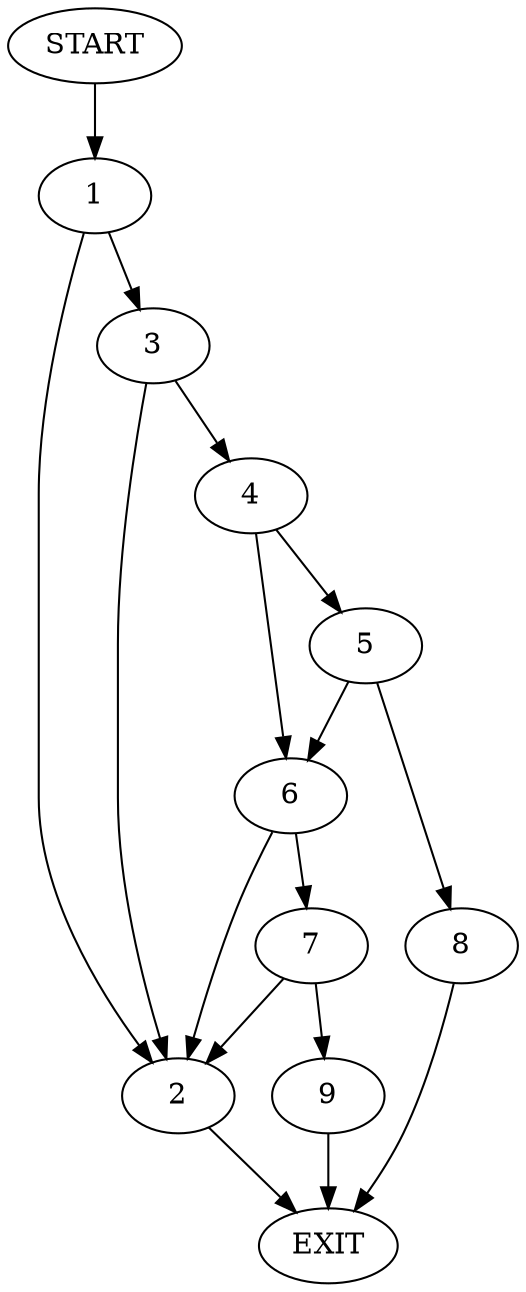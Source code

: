 digraph {
0 [label="START"]
10 [label="EXIT"]
0 -> 1
1 -> 2
1 -> 3
2 -> 10
3 -> 4
3 -> 2
4 -> 5
4 -> 6
6 -> 7
6 -> 2
5 -> 8
5 -> 6
8 -> 10
7 -> 2
7 -> 9
9 -> 10
}
